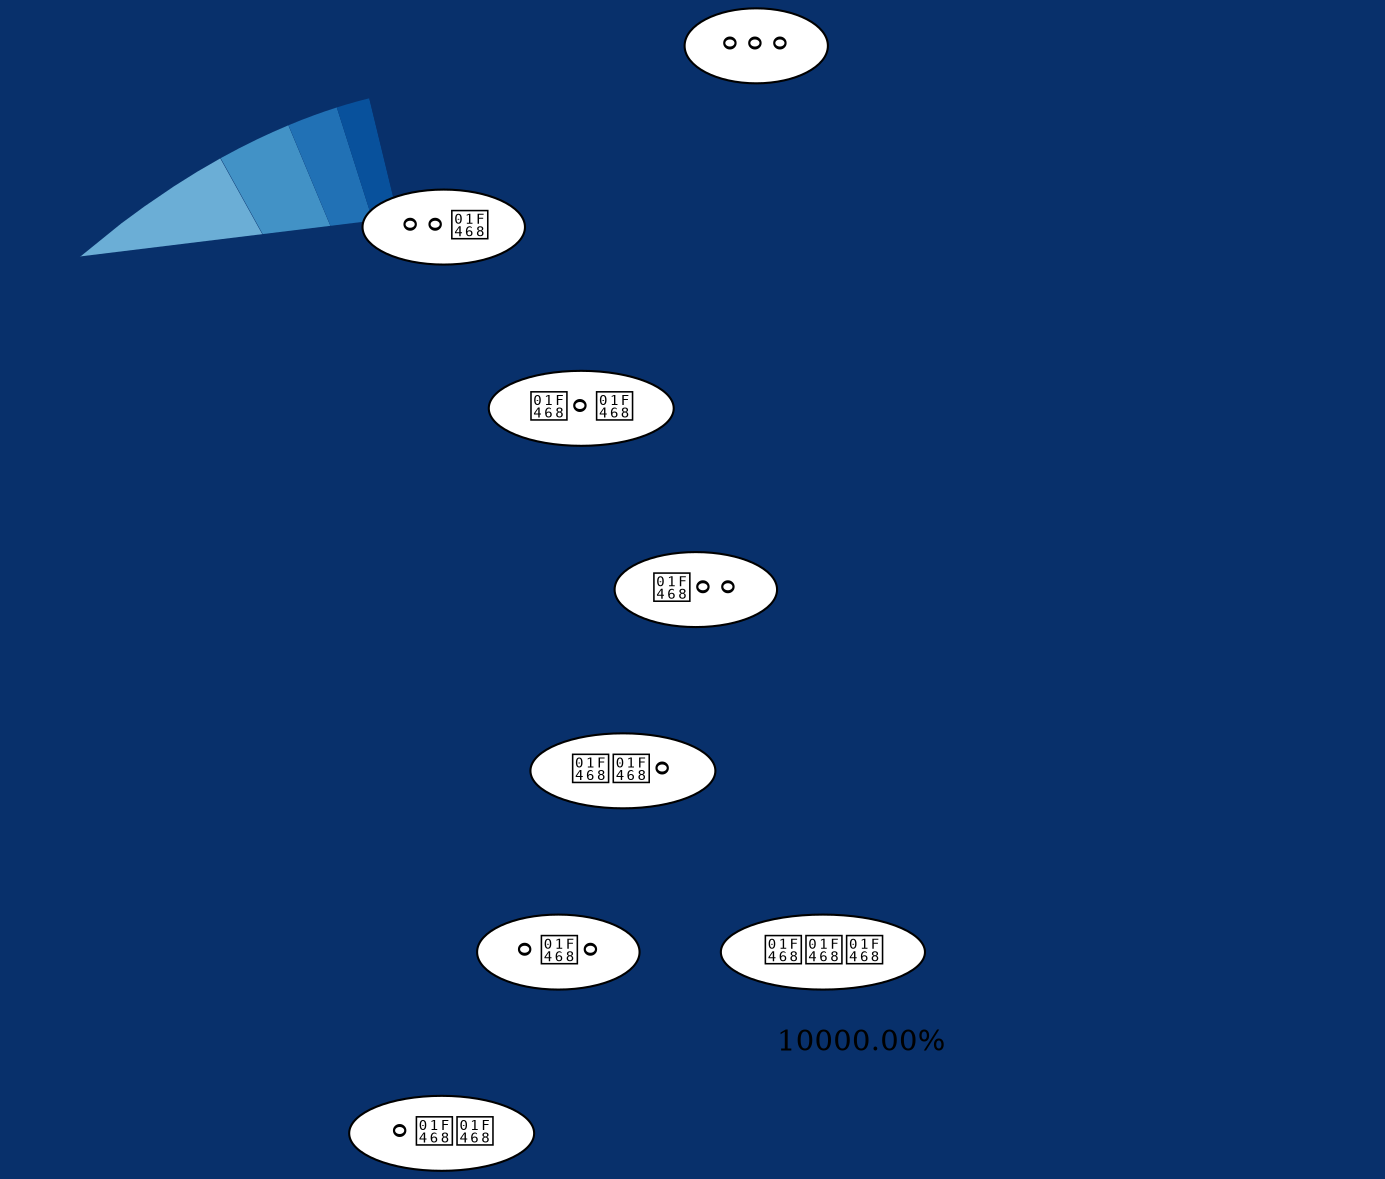 
digraph G {
  graph [overlap=false outputorder=edgesfirst];
  node [style=filled fillcolor=white];
  #edge [color="#57adf9b8", arrowsize=0.5];
  edge [color="#c6dbef:#9ecae1:#6baed6:#4292c6:#2171b5:#08519c:#08306b;0.25", arrowsize=0.5];
  000 [label="⚪⚪⚪"];
  001 [label="⚪⚪👨"];
  010 [label="⚪👨⚪"];
  011 [label="⚪👨👨"];
  100 [label="👨⚪⚪"];
  101 [label="👨⚪👨"];
  110 [label="👨👨⚪"];
  111 [label="👨👨👨"];
  000 -> 100 [label="4675.70%", penwidth=468.0];
  000 -> 010 [label="1378.40%", penwidth=138.0];
  000 -> 001 [label="3945.90%", penwidth=395.0];
  100 -> 000 [label="9000.00%", penwidth=900.0];
  100 -> 110 [label="52.60%", penwidth=6.0];
  100 -> 101 [label="947.40%", penwidth=95.0];
  010 -> 000 [label="9444.40%", penwidth=945.0];
  010 -> 110 [label="370.40%", penwidth=38.0];
  010 -> 011 [label="185.20%", penwidth=19.0];
  001 -> 000 [label="8604.70%", penwidth=861.0];
  001 -> 011 [label="174.40%", penwidth=18.0];
  001 -> 101 [label="1220.90%", penwidth=123.0];
  110 -> 100 [label="3333.30%", penwidth=334.0];
  110 -> 010 [label="3333.30%", penwidth=334.0];
  110 -> 111 [label="3333.30%", penwidth=334.0];
  011 -> 010 [label="4000.00%", penwidth=400.0];
  011 -> 001 [label="6000.00%", penwidth=600.0];
  101 -> 100 [label="4102.60%", penwidth=411.0];
  101 -> 001 [label="5897.40%", penwidth=590.0];
  111 -> 011 [label="10000.00%", penwidth=1000.0];
}